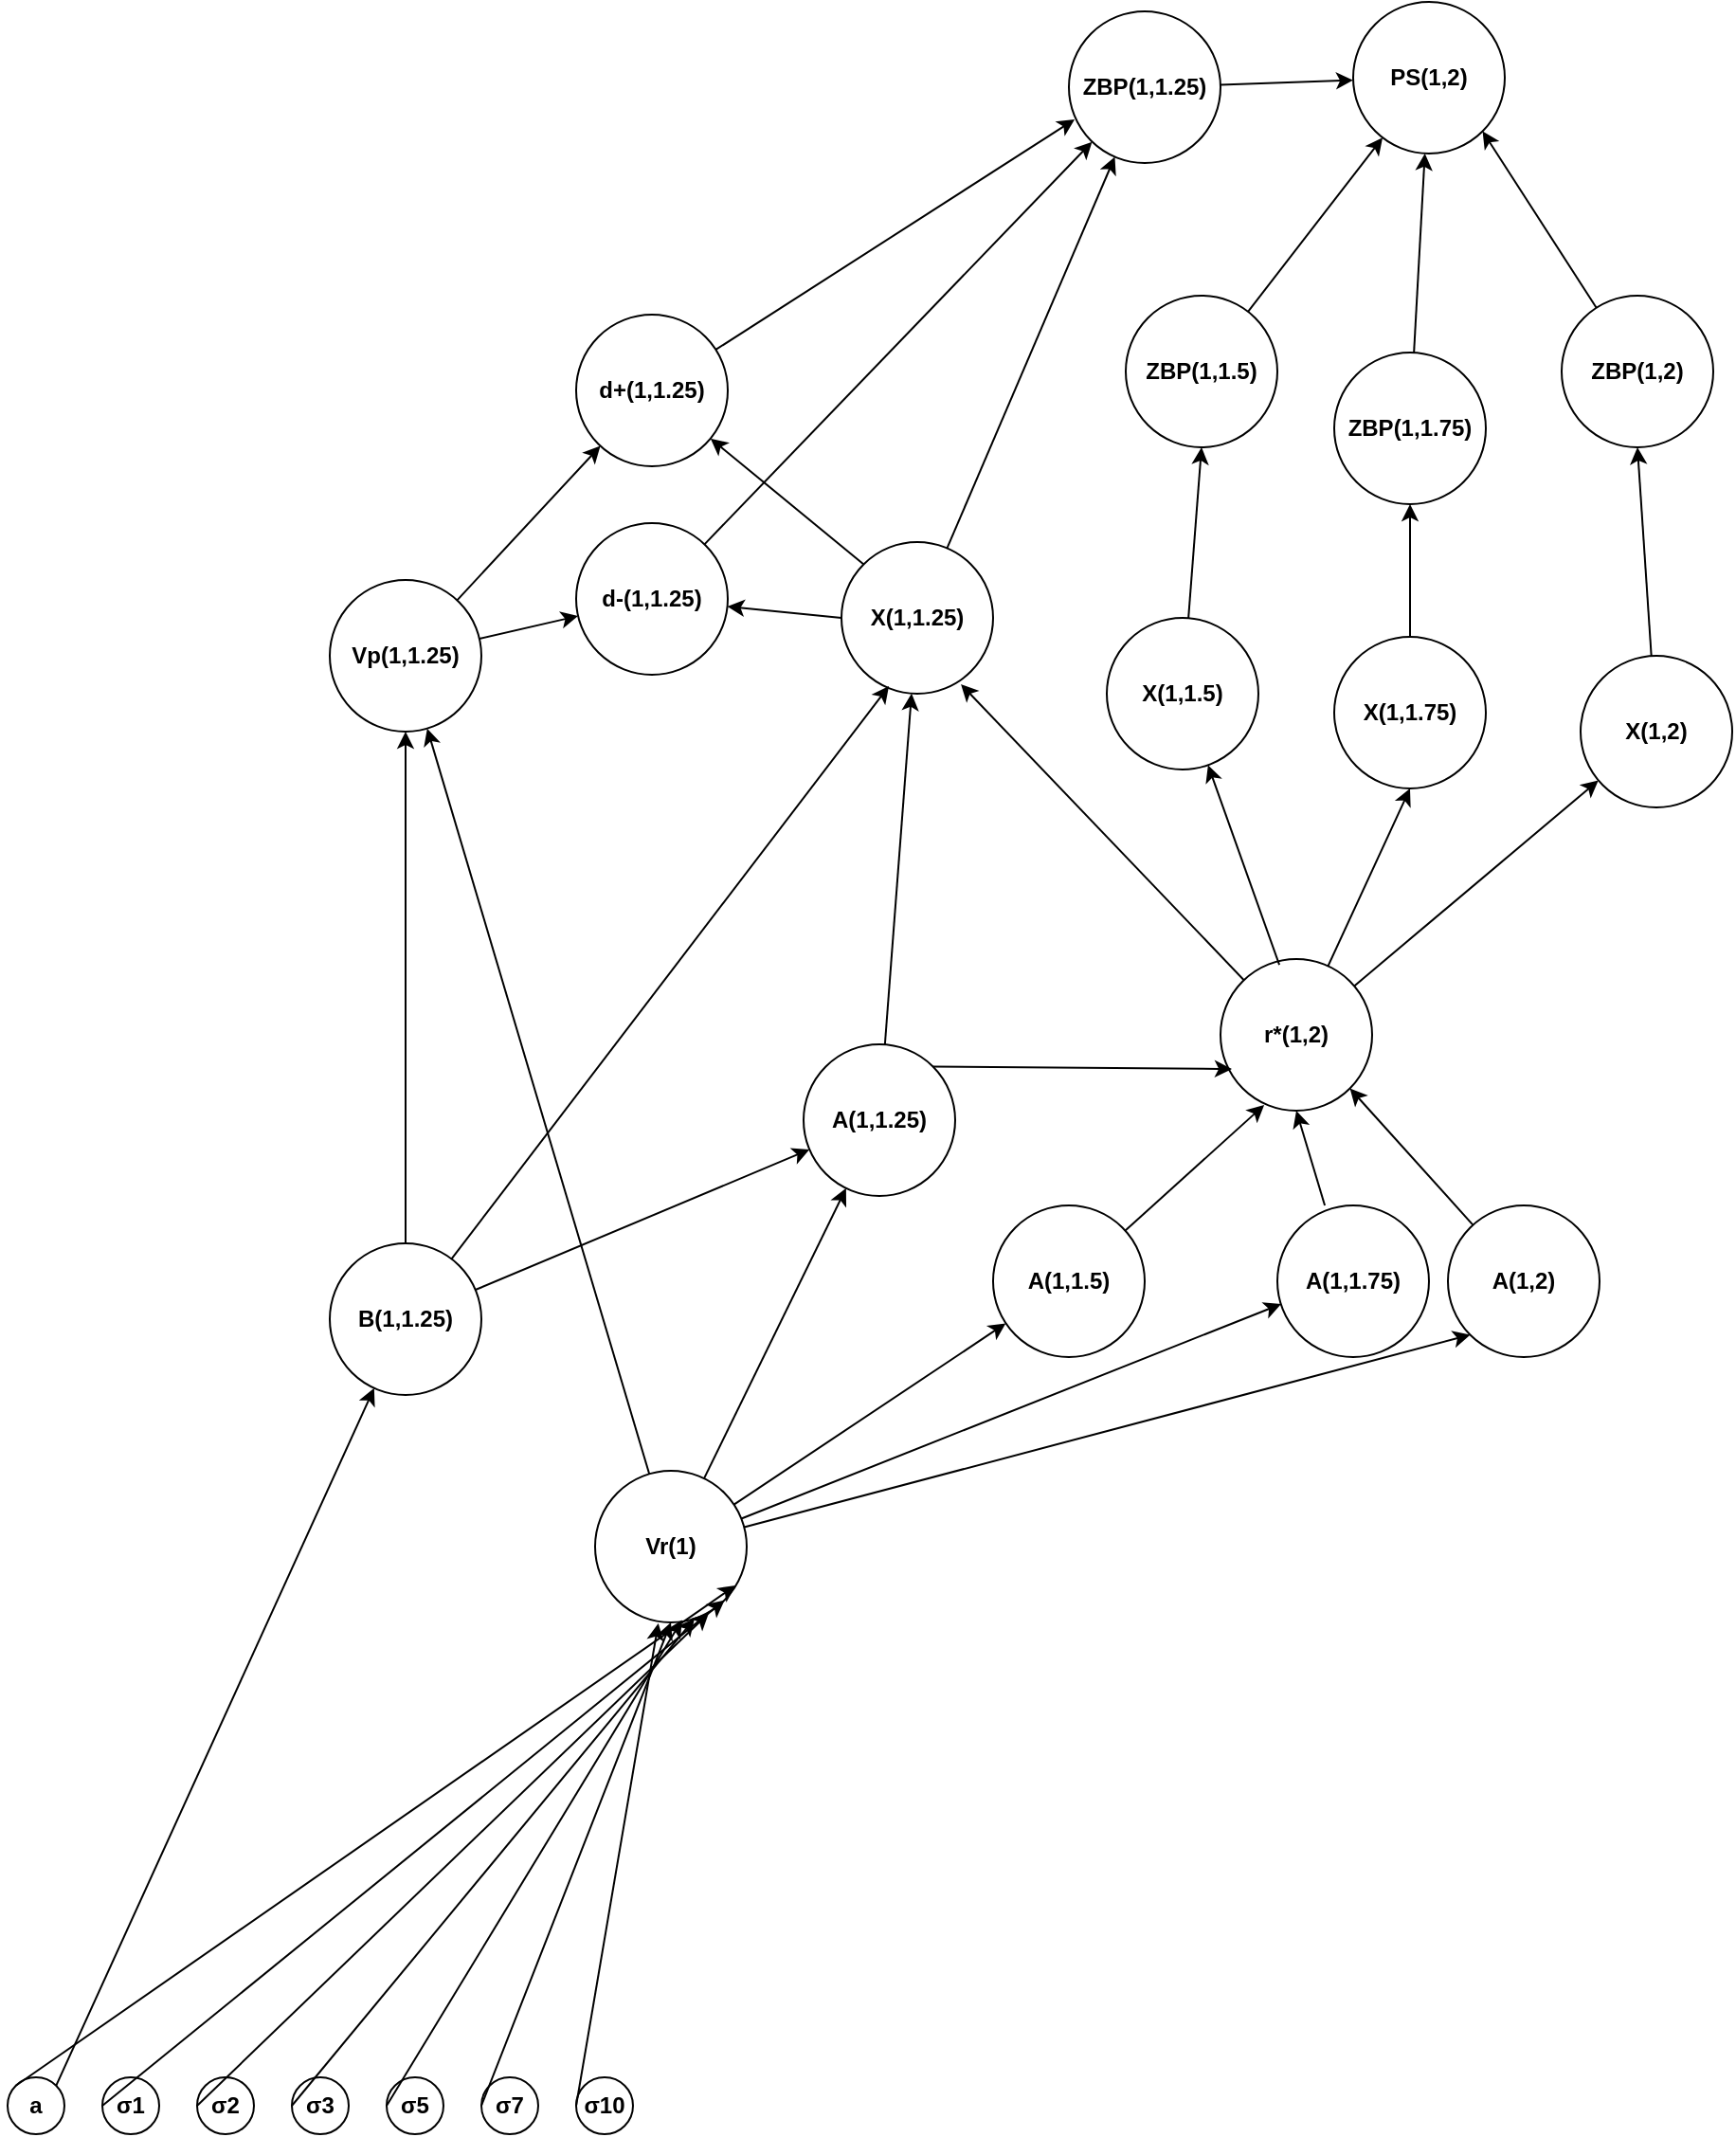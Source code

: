 <mxfile version="16.5.6" type="github">
  <diagram id="sQaZvpmD9Vb4IK_bRdnI" name="Page-1">
    <mxGraphModel dx="2489" dy="794" grid="1" gridSize="10" guides="1" tooltips="1" connect="1" arrows="1" fold="1" page="1" pageScale="1" pageWidth="827" pageHeight="1169" math="0" shadow="0">
      <root>
        <mxCell id="0" />
        <mxCell id="1" parent="0" />
        <mxCell id="WPz7rCcN_9NmkIdG12OI-1" value="PS(1,2)" style="ellipse;whiteSpace=wrap;html=1;aspect=fixed;fontStyle=1" vertex="1" parent="1">
          <mxGeometry x="580" y="35" width="80" height="80" as="geometry" />
        </mxCell>
        <mxCell id="WPz7rCcN_9NmkIdG12OI-2" value="ZBP(1,1.25)" style="ellipse;whiteSpace=wrap;html=1;aspect=fixed;fontStyle=1" vertex="1" parent="1">
          <mxGeometry x="430" y="40" width="80" height="80" as="geometry" />
        </mxCell>
        <mxCell id="WPz7rCcN_9NmkIdG12OI-3" value="ZBP(1,1.5)" style="ellipse;whiteSpace=wrap;html=1;aspect=fixed;fontStyle=1" vertex="1" parent="1">
          <mxGeometry x="460" y="190" width="80" height="80" as="geometry" />
        </mxCell>
        <mxCell id="WPz7rCcN_9NmkIdG12OI-4" value="ZBP(1,1.75)" style="ellipse;whiteSpace=wrap;html=1;aspect=fixed;fontStyle=1" vertex="1" parent="1">
          <mxGeometry x="570" y="220" width="80" height="80" as="geometry" />
        </mxCell>
        <mxCell id="WPz7rCcN_9NmkIdG12OI-5" value="ZBP(1,2)" style="ellipse;whiteSpace=wrap;html=1;aspect=fixed;fontStyle=1" vertex="1" parent="1">
          <mxGeometry x="690" y="190" width="80" height="80" as="geometry" />
        </mxCell>
        <mxCell id="WPz7rCcN_9NmkIdG12OI-10" value="X(1,1.25)" style="ellipse;whiteSpace=wrap;html=1;aspect=fixed;fontStyle=1" vertex="1" parent="1">
          <mxGeometry x="310" y="320" width="80" height="80" as="geometry" />
        </mxCell>
        <mxCell id="WPz7rCcN_9NmkIdG12OI-11" value="X(1,1.5)" style="ellipse;whiteSpace=wrap;html=1;aspect=fixed;fontStyle=1" vertex="1" parent="1">
          <mxGeometry x="450" y="360" width="80" height="80" as="geometry" />
        </mxCell>
        <mxCell id="WPz7rCcN_9NmkIdG12OI-12" value="X(1,1.75)" style="ellipse;whiteSpace=wrap;html=1;aspect=fixed;fontStyle=1" vertex="1" parent="1">
          <mxGeometry x="570" y="370" width="80" height="80" as="geometry" />
        </mxCell>
        <mxCell id="WPz7rCcN_9NmkIdG12OI-13" value="X(1,2)" style="ellipse;whiteSpace=wrap;html=1;aspect=fixed;fontStyle=1" vertex="1" parent="1">
          <mxGeometry x="700" y="380" width="80" height="80" as="geometry" />
        </mxCell>
        <mxCell id="WPz7rCcN_9NmkIdG12OI-18" value="r*(1,2)" style="ellipse;whiteSpace=wrap;html=1;aspect=fixed;fontStyle=1" vertex="1" parent="1">
          <mxGeometry x="510" y="540" width="80" height="80" as="geometry" />
        </mxCell>
        <mxCell id="WPz7rCcN_9NmkIdG12OI-24" value="" style="endArrow=classic;html=1;rounded=0;entryX=0.788;entryY=0.938;entryDx=0;entryDy=0;entryPerimeter=0;" edge="1" parent="1" source="WPz7rCcN_9NmkIdG12OI-18" target="WPz7rCcN_9NmkIdG12OI-10">
          <mxGeometry width="50" height="50" relative="1" as="geometry">
            <mxPoint x="440" y="370" as="sourcePoint" />
            <mxPoint x="390" y="420" as="targetPoint" />
          </mxGeometry>
        </mxCell>
        <mxCell id="WPz7rCcN_9NmkIdG12OI-27" value="" style="endArrow=classic;html=1;rounded=0;entryX=0.5;entryY=1;entryDx=0;entryDy=0;" edge="1" parent="1" source="WPz7rCcN_9NmkIdG12OI-18" target="WPz7rCcN_9NmkIdG12OI-12">
          <mxGeometry width="50" height="50" relative="1" as="geometry">
            <mxPoint x="537.704" y="586.399" as="sourcePoint" />
            <mxPoint x="413.04" y="495.04" as="targetPoint" />
          </mxGeometry>
        </mxCell>
        <mxCell id="WPz7rCcN_9NmkIdG12OI-28" value="" style="endArrow=classic;html=1;rounded=0;exitX=0.388;exitY=0.038;exitDx=0;exitDy=0;exitPerimeter=0;" edge="1" parent="1" source="WPz7rCcN_9NmkIdG12OI-18" target="WPz7rCcN_9NmkIdG12OI-11">
          <mxGeometry width="50" height="50" relative="1" as="geometry">
            <mxPoint x="547.704" y="596.399" as="sourcePoint" />
            <mxPoint x="423.04" y="505.04" as="targetPoint" />
          </mxGeometry>
        </mxCell>
        <mxCell id="WPz7rCcN_9NmkIdG12OI-29" value="" style="endArrow=classic;html=1;rounded=0;" edge="1" parent="1" source="WPz7rCcN_9NmkIdG12OI-18" target="WPz7rCcN_9NmkIdG12OI-13">
          <mxGeometry width="50" height="50" relative="1" as="geometry">
            <mxPoint x="557.704" y="606.399" as="sourcePoint" />
            <mxPoint x="433.04" y="515.04" as="targetPoint" />
          </mxGeometry>
        </mxCell>
        <mxCell id="WPz7rCcN_9NmkIdG12OI-30" value="d+(1,1.25)" style="ellipse;whiteSpace=wrap;html=1;aspect=fixed;fontStyle=1" vertex="1" parent="1">
          <mxGeometry x="170" y="200" width="80" height="80" as="geometry" />
        </mxCell>
        <mxCell id="WPz7rCcN_9NmkIdG12OI-31" value="d-(1,1.25)" style="ellipse;whiteSpace=wrap;html=1;aspect=fixed;fontStyle=1;direction=south;" vertex="1" parent="1">
          <mxGeometry x="170" y="310" width="80" height="80" as="geometry" />
        </mxCell>
        <mxCell id="WPz7rCcN_9NmkIdG12OI-32" value="" style="endArrow=classic;html=1;rounded=0;" edge="1" parent="1" source="WPz7rCcN_9NmkIdG12OI-31" target="WPz7rCcN_9NmkIdG12OI-2">
          <mxGeometry width="50" height="50" relative="1" as="geometry">
            <mxPoint x="526.368" y="568.346" as="sourcePoint" />
            <mxPoint x="330" y="280" as="targetPoint" />
          </mxGeometry>
        </mxCell>
        <mxCell id="WPz7rCcN_9NmkIdG12OI-33" value="" style="endArrow=classic;html=1;rounded=0;entryX=0.038;entryY=0.713;entryDx=0;entryDy=0;entryPerimeter=0;" edge="1" parent="1" source="WPz7rCcN_9NmkIdG12OI-30" target="WPz7rCcN_9NmkIdG12OI-2">
          <mxGeometry width="50" height="50" relative="1" as="geometry">
            <mxPoint x="291.691" y="596.392" as="sourcePoint" />
            <mxPoint x="361.716" y="488.284" as="targetPoint" />
          </mxGeometry>
        </mxCell>
        <mxCell id="WPz7rCcN_9NmkIdG12OI-34" value="" style="endArrow=classic;html=1;rounded=0;exitX=0;exitY=0.5;exitDx=0;exitDy=0;" edge="1" parent="1" source="WPz7rCcN_9NmkIdG12OI-10" target="WPz7rCcN_9NmkIdG12OI-31">
          <mxGeometry width="50" height="50" relative="1" as="geometry">
            <mxPoint x="256.575" y="390.104" as="sourcePoint" />
            <mxPoint x="363.463" y="269.929" as="targetPoint" />
          </mxGeometry>
        </mxCell>
        <mxCell id="WPz7rCcN_9NmkIdG12OI-35" value="" style="endArrow=classic;html=1;rounded=0;exitX=0;exitY=0;exitDx=0;exitDy=0;" edge="1" parent="1" source="WPz7rCcN_9NmkIdG12OI-10" target="WPz7rCcN_9NmkIdG12OI-30">
          <mxGeometry width="50" height="50" relative="1" as="geometry">
            <mxPoint x="350" y="460" as="sourcePoint" />
            <mxPoint x="267.947" y="432.649" as="targetPoint" />
          </mxGeometry>
        </mxCell>
        <mxCell id="WPz7rCcN_9NmkIdG12OI-36" value="Vp(1,1.25)" style="ellipse;whiteSpace=wrap;html=1;aspect=fixed;fontStyle=1" vertex="1" parent="1">
          <mxGeometry x="40" y="340" width="80" height="80" as="geometry" />
        </mxCell>
        <mxCell id="WPz7rCcN_9NmkIdG12OI-37" value="" style="endArrow=classic;html=1;rounded=0;" edge="1" parent="1" source="WPz7rCcN_9NmkIdG12OI-36" target="WPz7rCcN_9NmkIdG12OI-31">
          <mxGeometry width="50" height="50" relative="1" as="geometry">
            <mxPoint x="256.575" y="520.174" as="sourcePoint" />
            <mxPoint x="363.463" y="399.999" as="targetPoint" />
          </mxGeometry>
        </mxCell>
        <mxCell id="WPz7rCcN_9NmkIdG12OI-38" value="" style="endArrow=classic;html=1;rounded=0;" edge="1" parent="1" source="WPz7rCcN_9NmkIdG12OI-36" target="WPz7rCcN_9NmkIdG12OI-30">
          <mxGeometry width="50" height="50" relative="1" as="geometry">
            <mxPoint x="245.039" y="540.309" as="sourcePoint" />
            <mxPoint x="234.961" y="459.691" as="targetPoint" />
          </mxGeometry>
        </mxCell>
        <mxCell id="WPz7rCcN_9NmkIdG12OI-41" value="" style="endArrow=classic;html=1;rounded=0;" edge="1" parent="1" source="WPz7rCcN_9NmkIdG12OI-2" target="WPz7rCcN_9NmkIdG12OI-1">
          <mxGeometry width="50" height="50" relative="1" as="geometry">
            <mxPoint x="256.537" y="390.071" as="sourcePoint" />
            <mxPoint x="363.425" y="269.896" as="targetPoint" />
          </mxGeometry>
        </mxCell>
        <mxCell id="WPz7rCcN_9NmkIdG12OI-42" value="" style="endArrow=classic;html=1;rounded=0;" edge="1" parent="1" source="WPz7rCcN_9NmkIdG12OI-3" target="WPz7rCcN_9NmkIdG12OI-1">
          <mxGeometry width="50" height="50" relative="1" as="geometry">
            <mxPoint x="425.023" y="220.677" as="sourcePoint" />
            <mxPoint x="535.034" y="159.426" as="targetPoint" />
          </mxGeometry>
        </mxCell>
        <mxCell id="WPz7rCcN_9NmkIdG12OI-43" value="" style="endArrow=classic;html=1;rounded=0;" edge="1" parent="1" source="WPz7rCcN_9NmkIdG12OI-4" target="WPz7rCcN_9NmkIdG12OI-1">
          <mxGeometry width="50" height="50" relative="1" as="geometry">
            <mxPoint x="530.663" y="281.448" as="sourcePoint" />
            <mxPoint x="559.294" y="178.541" as="targetPoint" />
          </mxGeometry>
        </mxCell>
        <mxCell id="WPz7rCcN_9NmkIdG12OI-44" value="" style="endArrow=classic;html=1;rounded=0;entryX=1;entryY=1;entryDx=0;entryDy=0;" edge="1" parent="1" source="WPz7rCcN_9NmkIdG12OI-5" target="WPz7rCcN_9NmkIdG12OI-1">
          <mxGeometry width="50" height="50" relative="1" as="geometry">
            <mxPoint x="609.337" y="281.448" as="sourcePoint" />
            <mxPoint x="580.706" y="178.541" as="targetPoint" />
          </mxGeometry>
        </mxCell>
        <mxCell id="WPz7rCcN_9NmkIdG12OI-45" value="" style="endArrow=classic;html=1;rounded=0;" edge="1" parent="1" source="WPz7rCcN_9NmkIdG12OI-10" target="WPz7rCcN_9NmkIdG12OI-2">
          <mxGeometry width="50" height="50" relative="1" as="geometry">
            <mxPoint x="254.103" y="388.077" as="sourcePoint" />
            <mxPoint x="470" y="130" as="targetPoint" />
          </mxGeometry>
        </mxCell>
        <mxCell id="WPz7rCcN_9NmkIdG12OI-46" value="Vr(1)" style="ellipse;whiteSpace=wrap;html=1;aspect=fixed;fontStyle=1" vertex="1" parent="1">
          <mxGeometry x="180" y="810" width="80" height="80" as="geometry" />
        </mxCell>
        <mxCell id="WPz7rCcN_9NmkIdG12OI-47" value="B(1,1.25)" style="ellipse;whiteSpace=wrap;html=1;aspect=fixed;fontStyle=1" vertex="1" parent="1">
          <mxGeometry x="40" y="690" width="80" height="80" as="geometry" />
        </mxCell>
        <mxCell id="WPz7rCcN_9NmkIdG12OI-48" value="" style="endArrow=classic;html=1;rounded=0;" edge="1" parent="1" source="WPz7rCcN_9NmkIdG12OI-46" target="WPz7rCcN_9NmkIdG12OI-36">
          <mxGeometry width="50" height="50" relative="1" as="geometry">
            <mxPoint x="108.284" y="361.716" as="sourcePoint" />
            <mxPoint x="191.716" y="278.284" as="targetPoint" />
          </mxGeometry>
        </mxCell>
        <mxCell id="WPz7rCcN_9NmkIdG12OI-49" value="" style="endArrow=classic;html=1;rounded=0;" edge="1" parent="1" source="WPz7rCcN_9NmkIdG12OI-47" target="WPz7rCcN_9NmkIdG12OI-36">
          <mxGeometry width="50" height="50" relative="1" as="geometry">
            <mxPoint x="94.95" y="500.32" as="sourcePoint" />
            <mxPoint x="85.287" y="429.649" as="targetPoint" />
          </mxGeometry>
        </mxCell>
        <mxCell id="WPz7rCcN_9NmkIdG12OI-51" value="a" style="ellipse;whiteSpace=wrap;html=1;aspect=fixed;fontStyle=1" vertex="1" parent="1">
          <mxGeometry x="-130" y="1130" width="30" height="30" as="geometry" />
        </mxCell>
        <mxCell id="WPz7rCcN_9NmkIdG12OI-52" value="σ1" style="ellipse;whiteSpace=wrap;html=1;aspect=fixed;fontStyle=1" vertex="1" parent="1">
          <mxGeometry x="-80" y="1130" width="30" height="30" as="geometry" />
        </mxCell>
        <mxCell id="WPz7rCcN_9NmkIdG12OI-53" value="σ2" style="ellipse;whiteSpace=wrap;html=1;aspect=fixed;fontStyle=1" vertex="1" parent="1">
          <mxGeometry x="-30" y="1130" width="30" height="30" as="geometry" />
        </mxCell>
        <mxCell id="WPz7rCcN_9NmkIdG12OI-54" value="σ3" style="ellipse;whiteSpace=wrap;html=1;aspect=fixed;fontStyle=1" vertex="1" parent="1">
          <mxGeometry x="20" y="1130" width="30" height="30" as="geometry" />
        </mxCell>
        <mxCell id="WPz7rCcN_9NmkIdG12OI-55" value="σ5" style="ellipse;whiteSpace=wrap;html=1;aspect=fixed;fontStyle=1" vertex="1" parent="1">
          <mxGeometry x="70" y="1130" width="30" height="30" as="geometry" />
        </mxCell>
        <mxCell id="WPz7rCcN_9NmkIdG12OI-56" value="σ7" style="ellipse;whiteSpace=wrap;html=1;aspect=fixed;fontStyle=1" vertex="1" parent="1">
          <mxGeometry x="120" y="1130" width="30" height="30" as="geometry" />
        </mxCell>
        <mxCell id="WPz7rCcN_9NmkIdG12OI-57" value="σ10" style="ellipse;whiteSpace=wrap;html=1;aspect=fixed;fontStyle=1" vertex="1" parent="1">
          <mxGeometry x="170" y="1130" width="30" height="30" as="geometry" />
        </mxCell>
        <mxCell id="WPz7rCcN_9NmkIdG12OI-60" value="" style="endArrow=classic;html=1;rounded=0;entryX=0.927;entryY=0.756;entryDx=0;entryDy=0;exitX=0;exitY=0;exitDx=0;exitDy=0;entryPerimeter=0;" edge="1" parent="1" source="WPz7rCcN_9NmkIdG12OI-51" target="WPz7rCcN_9NmkIdG12OI-46">
          <mxGeometry width="50" height="50" relative="1" as="geometry">
            <mxPoint x="260" y="650" as="sourcePoint" />
            <mxPoint x="310" y="600" as="targetPoint" />
          </mxGeometry>
        </mxCell>
        <mxCell id="WPz7rCcN_9NmkIdG12OI-61" value="" style="endArrow=classic;html=1;rounded=0;entryX=1;entryY=1;entryDx=0;entryDy=0;exitX=0;exitY=0.5;exitDx=0;exitDy=0;" edge="1" parent="1" source="WPz7rCcN_9NmkIdG12OI-52" target="WPz7rCcN_9NmkIdG12OI-46">
          <mxGeometry width="50" height="50" relative="1" as="geometry">
            <mxPoint x="164.393" y="604.393" as="sourcePoint" />
            <mxPoint x="128.284" y="568.284" as="targetPoint" />
          </mxGeometry>
        </mxCell>
        <mxCell id="WPz7rCcN_9NmkIdG12OI-62" value="" style="endArrow=classic;html=1;rounded=0;exitX=0;exitY=0.5;exitDx=0;exitDy=0;entryX=0.75;entryY=0.938;entryDx=0;entryDy=0;entryPerimeter=0;" edge="1" parent="1" source="WPz7rCcN_9NmkIdG12OI-53" target="WPz7rCcN_9NmkIdG12OI-46">
          <mxGeometry width="50" height="50" relative="1" as="geometry">
            <mxPoint x="160" y="655" as="sourcePoint" />
            <mxPoint x="118.32" y="574.64" as="targetPoint" />
          </mxGeometry>
        </mxCell>
        <mxCell id="WPz7rCcN_9NmkIdG12OI-63" value="" style="endArrow=classic;html=1;rounded=0;entryX=0.656;entryY=0.975;entryDx=0;entryDy=0;exitX=0;exitY=0.5;exitDx=0;exitDy=0;entryPerimeter=0;" edge="1" parent="1" source="WPz7rCcN_9NmkIdG12OI-54" target="WPz7rCcN_9NmkIdG12OI-46">
          <mxGeometry width="50" height="50" relative="1" as="geometry">
            <mxPoint x="160" y="695" as="sourcePoint" />
            <mxPoint x="108.32" y="578.8" as="targetPoint" />
          </mxGeometry>
        </mxCell>
        <mxCell id="WPz7rCcN_9NmkIdG12OI-64" value="" style="endArrow=classic;html=1;rounded=0;entryX=0.573;entryY=0.985;entryDx=0;entryDy=0;exitX=0;exitY=0.5;exitDx=0;exitDy=0;entryPerimeter=0;" edge="1" parent="1" source="WPz7rCcN_9NmkIdG12OI-55" target="WPz7rCcN_9NmkIdG12OI-46">
          <mxGeometry width="50" height="50" relative="1" as="geometry">
            <mxPoint x="170" y="705" as="sourcePoint" />
            <mxPoint x="118.32" y="588.8" as="targetPoint" />
          </mxGeometry>
        </mxCell>
        <mxCell id="WPz7rCcN_9NmkIdG12OI-65" value="" style="endArrow=classic;html=1;rounded=0;entryX=0.5;entryY=1;entryDx=0;entryDy=0;exitX=0;exitY=0.5;exitDx=0;exitDy=0;" edge="1" parent="1" source="WPz7rCcN_9NmkIdG12OI-56" target="WPz7rCcN_9NmkIdG12OI-46">
          <mxGeometry width="50" height="50" relative="1" as="geometry">
            <mxPoint x="180" y="715" as="sourcePoint" />
            <mxPoint x="128.32" y="598.8" as="targetPoint" />
          </mxGeometry>
        </mxCell>
        <mxCell id="WPz7rCcN_9NmkIdG12OI-66" value="" style="endArrow=classic;html=1;rounded=0;entryX=0.417;entryY=1.006;entryDx=0;entryDy=0;exitX=0;exitY=0.5;exitDx=0;exitDy=0;entryPerimeter=0;" edge="1" parent="1" source="WPz7rCcN_9NmkIdG12OI-57" target="WPz7rCcN_9NmkIdG12OI-46">
          <mxGeometry width="50" height="50" relative="1" as="geometry">
            <mxPoint x="190" y="725" as="sourcePoint" />
            <mxPoint x="138.32" y="608.8" as="targetPoint" />
          </mxGeometry>
        </mxCell>
        <mxCell id="WPz7rCcN_9NmkIdG12OI-67" value="" style="endArrow=classic;html=1;rounded=0;exitX=1;exitY=0;exitDx=0;exitDy=0;" edge="1" parent="1" source="WPz7rCcN_9NmkIdG12OI-51" target="WPz7rCcN_9NmkIdG12OI-47">
          <mxGeometry width="50" height="50" relative="1" as="geometry">
            <mxPoint x="164.393" y="604.393" as="sourcePoint" />
            <mxPoint x="84.16" y="530.48" as="targetPoint" />
          </mxGeometry>
        </mxCell>
        <mxCell id="WPz7rCcN_9NmkIdG12OI-68" value="A(1,1.25)" style="ellipse;whiteSpace=wrap;html=1;aspect=fixed;fontStyle=1" vertex="1" parent="1">
          <mxGeometry x="290" y="585" width="80" height="80" as="geometry" />
        </mxCell>
        <mxCell id="WPz7rCcN_9NmkIdG12OI-69" value="" style="endArrow=classic;html=1;rounded=0;" edge="1" parent="1" source="WPz7rCcN_9NmkIdG12OI-68" target="WPz7rCcN_9NmkIdG12OI-10">
          <mxGeometry width="50" height="50" relative="1" as="geometry">
            <mxPoint x="260" y="550" as="sourcePoint" />
            <mxPoint x="310" y="500" as="targetPoint" />
          </mxGeometry>
        </mxCell>
        <mxCell id="WPz7rCcN_9NmkIdG12OI-70" value="" style="endArrow=classic;html=1;rounded=0;entryX=0.313;entryY=0.95;entryDx=0;entryDy=0;entryPerimeter=0;" edge="1" parent="1" source="WPz7rCcN_9NmkIdG12OI-47" target="WPz7rCcN_9NmkIdG12OI-10">
          <mxGeometry width="50" height="50" relative="1" as="geometry">
            <mxPoint x="416.416" y="660.726" as="sourcePoint" />
            <mxPoint x="367.616" y="409.268" as="targetPoint" />
          </mxGeometry>
        </mxCell>
        <mxCell id="WPz7rCcN_9NmkIdG12OI-71" value="" style="endArrow=classic;html=1;rounded=0;entryX=0.075;entryY=0.725;entryDx=0;entryDy=0;entryPerimeter=0;exitX=1;exitY=0;exitDx=0;exitDy=0;" edge="1" parent="1" source="WPz7rCcN_9NmkIdG12OI-68" target="WPz7rCcN_9NmkIdG12OI-18">
          <mxGeometry width="50" height="50" relative="1" as="geometry">
            <mxPoint x="416.416" y="660.726" as="sourcePoint" />
            <mxPoint x="367.616" y="409.268" as="targetPoint" />
          </mxGeometry>
        </mxCell>
        <mxCell id="WPz7rCcN_9NmkIdG12OI-72" value="A(1,1.5)" style="ellipse;whiteSpace=wrap;html=1;aspect=fixed;fontStyle=1" vertex="1" parent="1">
          <mxGeometry x="390" y="670" width="80" height="80" as="geometry" />
        </mxCell>
        <mxCell id="WPz7rCcN_9NmkIdG12OI-73" value="A(1,1.75)" style="ellipse;whiteSpace=wrap;html=1;aspect=fixed;fontStyle=1" vertex="1" parent="1">
          <mxGeometry x="540" y="670" width="80" height="80" as="geometry" />
        </mxCell>
        <mxCell id="WPz7rCcN_9NmkIdG12OI-74" value="A(1,2)" style="ellipse;whiteSpace=wrap;html=1;aspect=fixed;fontStyle=1" vertex="1" parent="1">
          <mxGeometry x="630" y="670" width="80" height="80" as="geometry" />
        </mxCell>
        <mxCell id="WPz7rCcN_9NmkIdG12OI-76" value="" style="endArrow=classic;html=1;rounded=0;entryX=0.288;entryY=0.963;entryDx=0;entryDy=0;entryPerimeter=0;" edge="1" parent="1" source="WPz7rCcN_9NmkIdG12OI-72" target="WPz7rCcN_9NmkIdG12OI-18">
          <mxGeometry width="50" height="50" relative="1" as="geometry">
            <mxPoint x="452.284" y="671.716" as="sourcePoint" />
            <mxPoint x="526" y="608" as="targetPoint" />
          </mxGeometry>
        </mxCell>
        <mxCell id="WPz7rCcN_9NmkIdG12OI-77" value="" style="endArrow=classic;html=1;rounded=0;exitX=0.313;exitY=0;exitDx=0;exitDy=0;exitPerimeter=0;entryX=0.5;entryY=1;entryDx=0;entryDy=0;" edge="1" parent="1" source="WPz7rCcN_9NmkIdG12OI-73" target="WPz7rCcN_9NmkIdG12OI-18">
          <mxGeometry width="50" height="50" relative="1" as="geometry">
            <mxPoint x="514.594" y="731.428" as="sourcePoint" />
            <mxPoint x="540" y="650" as="targetPoint" />
          </mxGeometry>
        </mxCell>
        <mxCell id="WPz7rCcN_9NmkIdG12OI-78" value="" style="endArrow=classic;html=1;rounded=0;entryX=1;entryY=1;entryDx=0;entryDy=0;" edge="1" parent="1" source="WPz7rCcN_9NmkIdG12OI-74" target="WPz7rCcN_9NmkIdG12OI-18">
          <mxGeometry width="50" height="50" relative="1" as="geometry">
            <mxPoint x="575.04" y="680" as="sourcePoint" />
            <mxPoint x="560" y="630" as="targetPoint" />
          </mxGeometry>
        </mxCell>
        <mxCell id="WPz7rCcN_9NmkIdG12OI-80" value="" style="endArrow=classic;html=1;rounded=0;" edge="1" parent="1" source="WPz7rCcN_9NmkIdG12OI-47" target="WPz7rCcN_9NmkIdG12OI-68">
          <mxGeometry width="50" height="50" relative="1" as="geometry">
            <mxPoint x="257.2" y="500.671" as="sourcePoint" />
            <mxPoint x="345.04" y="406" as="targetPoint" />
          </mxGeometry>
        </mxCell>
        <mxCell id="WPz7rCcN_9NmkIdG12OI-81" value="" style="endArrow=classic;html=1;rounded=0;" edge="1" parent="1" source="WPz7rCcN_9NmkIdG12OI-46" target="WPz7rCcN_9NmkIdG12OI-68">
          <mxGeometry width="50" height="50" relative="1" as="geometry">
            <mxPoint x="260.069" y="556.379" as="sourcePoint" />
            <mxPoint x="393.916" y="673.638" as="targetPoint" />
          </mxGeometry>
        </mxCell>
        <mxCell id="WPz7rCcN_9NmkIdG12OI-83" value="" style="endArrow=classic;html=1;rounded=0;exitX=0.5;exitY=0;exitDx=0;exitDy=0;entryX=0.5;entryY=1;entryDx=0;entryDy=0;" edge="1" parent="1" source="WPz7rCcN_9NmkIdG12OI-12" target="WPz7rCcN_9NmkIdG12OI-4">
          <mxGeometry width="50" height="50" relative="1" as="geometry">
            <mxPoint x="621.64" y="280.034" as="sourcePoint" />
            <mxPoint x="660" y="160" as="targetPoint" />
          </mxGeometry>
        </mxCell>
        <mxCell id="WPz7rCcN_9NmkIdG12OI-84" value="" style="endArrow=classic;html=1;rounded=0;entryX=0.5;entryY=1;entryDx=0;entryDy=0;" edge="1" parent="1" source="WPz7rCcN_9NmkIdG12OI-13" target="WPz7rCcN_9NmkIdG12OI-5">
          <mxGeometry width="50" height="50" relative="1" as="geometry">
            <mxPoint x="620" y="400" as="sourcePoint" />
            <mxPoint x="620" y="360" as="targetPoint" />
          </mxGeometry>
        </mxCell>
        <mxCell id="WPz7rCcN_9NmkIdG12OI-85" value="" style="endArrow=classic;html=1;rounded=0;entryX=0.5;entryY=1;entryDx=0;entryDy=0;" edge="1" parent="1" source="WPz7rCcN_9NmkIdG12OI-11" target="WPz7rCcN_9NmkIdG12OI-3">
          <mxGeometry width="50" height="50" relative="1" as="geometry">
            <mxPoint x="711.22" y="400.976" as="sourcePoint" />
            <mxPoint x="702" y="359.04" as="targetPoint" />
          </mxGeometry>
        </mxCell>
        <mxCell id="WPz7rCcN_9NmkIdG12OI-91" value="" style="endArrow=classic;html=1;rounded=0;" edge="1" parent="1" source="WPz7rCcN_9NmkIdG12OI-46" target="WPz7rCcN_9NmkIdG12OI-72">
          <mxGeometry width="50" height="50" relative="1" as="geometry">
            <mxPoint x="247.507" y="824.035" as="sourcePoint" />
            <mxPoint x="322.432" y="670.935" as="targetPoint" />
          </mxGeometry>
        </mxCell>
        <mxCell id="WPz7rCcN_9NmkIdG12OI-92" value="" style="endArrow=classic;html=1;rounded=0;entryX=0.025;entryY=0.65;entryDx=0;entryDy=0;entryPerimeter=0;" edge="1" parent="1" source="WPz7rCcN_9NmkIdG12OI-46" target="WPz7rCcN_9NmkIdG12OI-73">
          <mxGeometry width="50" height="50" relative="1" as="geometry">
            <mxPoint x="263.311" y="837.856" as="sourcePoint" />
            <mxPoint x="406.718" y="742.188" as="targetPoint" />
          </mxGeometry>
        </mxCell>
        <mxCell id="WPz7rCcN_9NmkIdG12OI-93" value="" style="endArrow=classic;html=1;rounded=0;entryX=0;entryY=1;entryDx=0;entryDy=0;" edge="1" parent="1" source="WPz7rCcN_9NmkIdG12OI-46" target="WPz7rCcN_9NmkIdG12OI-74">
          <mxGeometry width="50" height="50" relative="1" as="geometry">
            <mxPoint x="267.592" y="846.33" as="sourcePoint" />
            <mxPoint x="560" y="740" as="targetPoint" />
          </mxGeometry>
        </mxCell>
      </root>
    </mxGraphModel>
  </diagram>
</mxfile>
